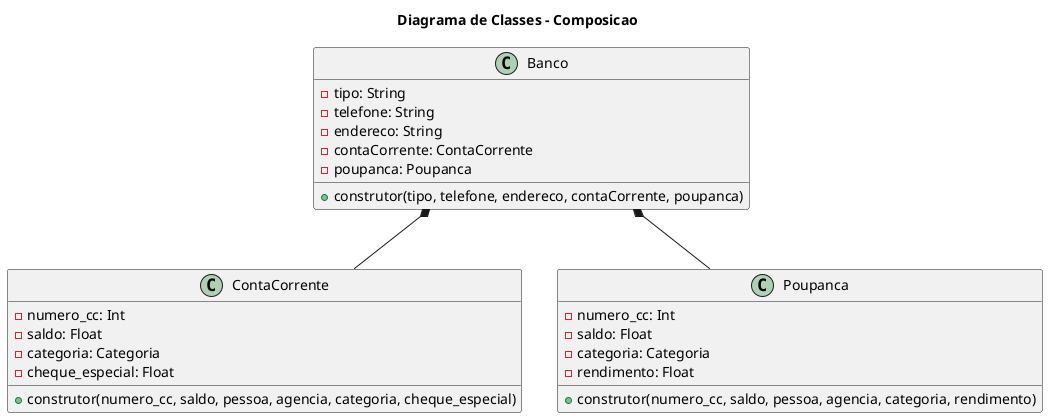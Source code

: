 @startuml Heranca

title Diagrama de Classes - Composicao

class Banco{
    - tipo: String
    - telefone: String
    - endereco: String
    - contaCorrente: ContaCorrente
    - poupanca: Poupanca
    + construtor(tipo, telefone, endereco, contaCorrente, poupanca)
}

class ContaCorrente{
    - numero_cc: Int
    - saldo: Float
    - categoria: Categoria
    - cheque_especial: Float
    + construtor(numero_cc, saldo, pessoa, agencia, categoria, cheque_especial)
}

class Poupanca{
    - numero_cc: Int
    - saldo: Float
    - categoria: Categoria
    - rendimento: Float
    + construtor(numero_cc, saldo, pessoa, agencia, categoria, rendimento)
}

Banco *-- ContaCorrente
Banco *-- Poupanca

@enduml